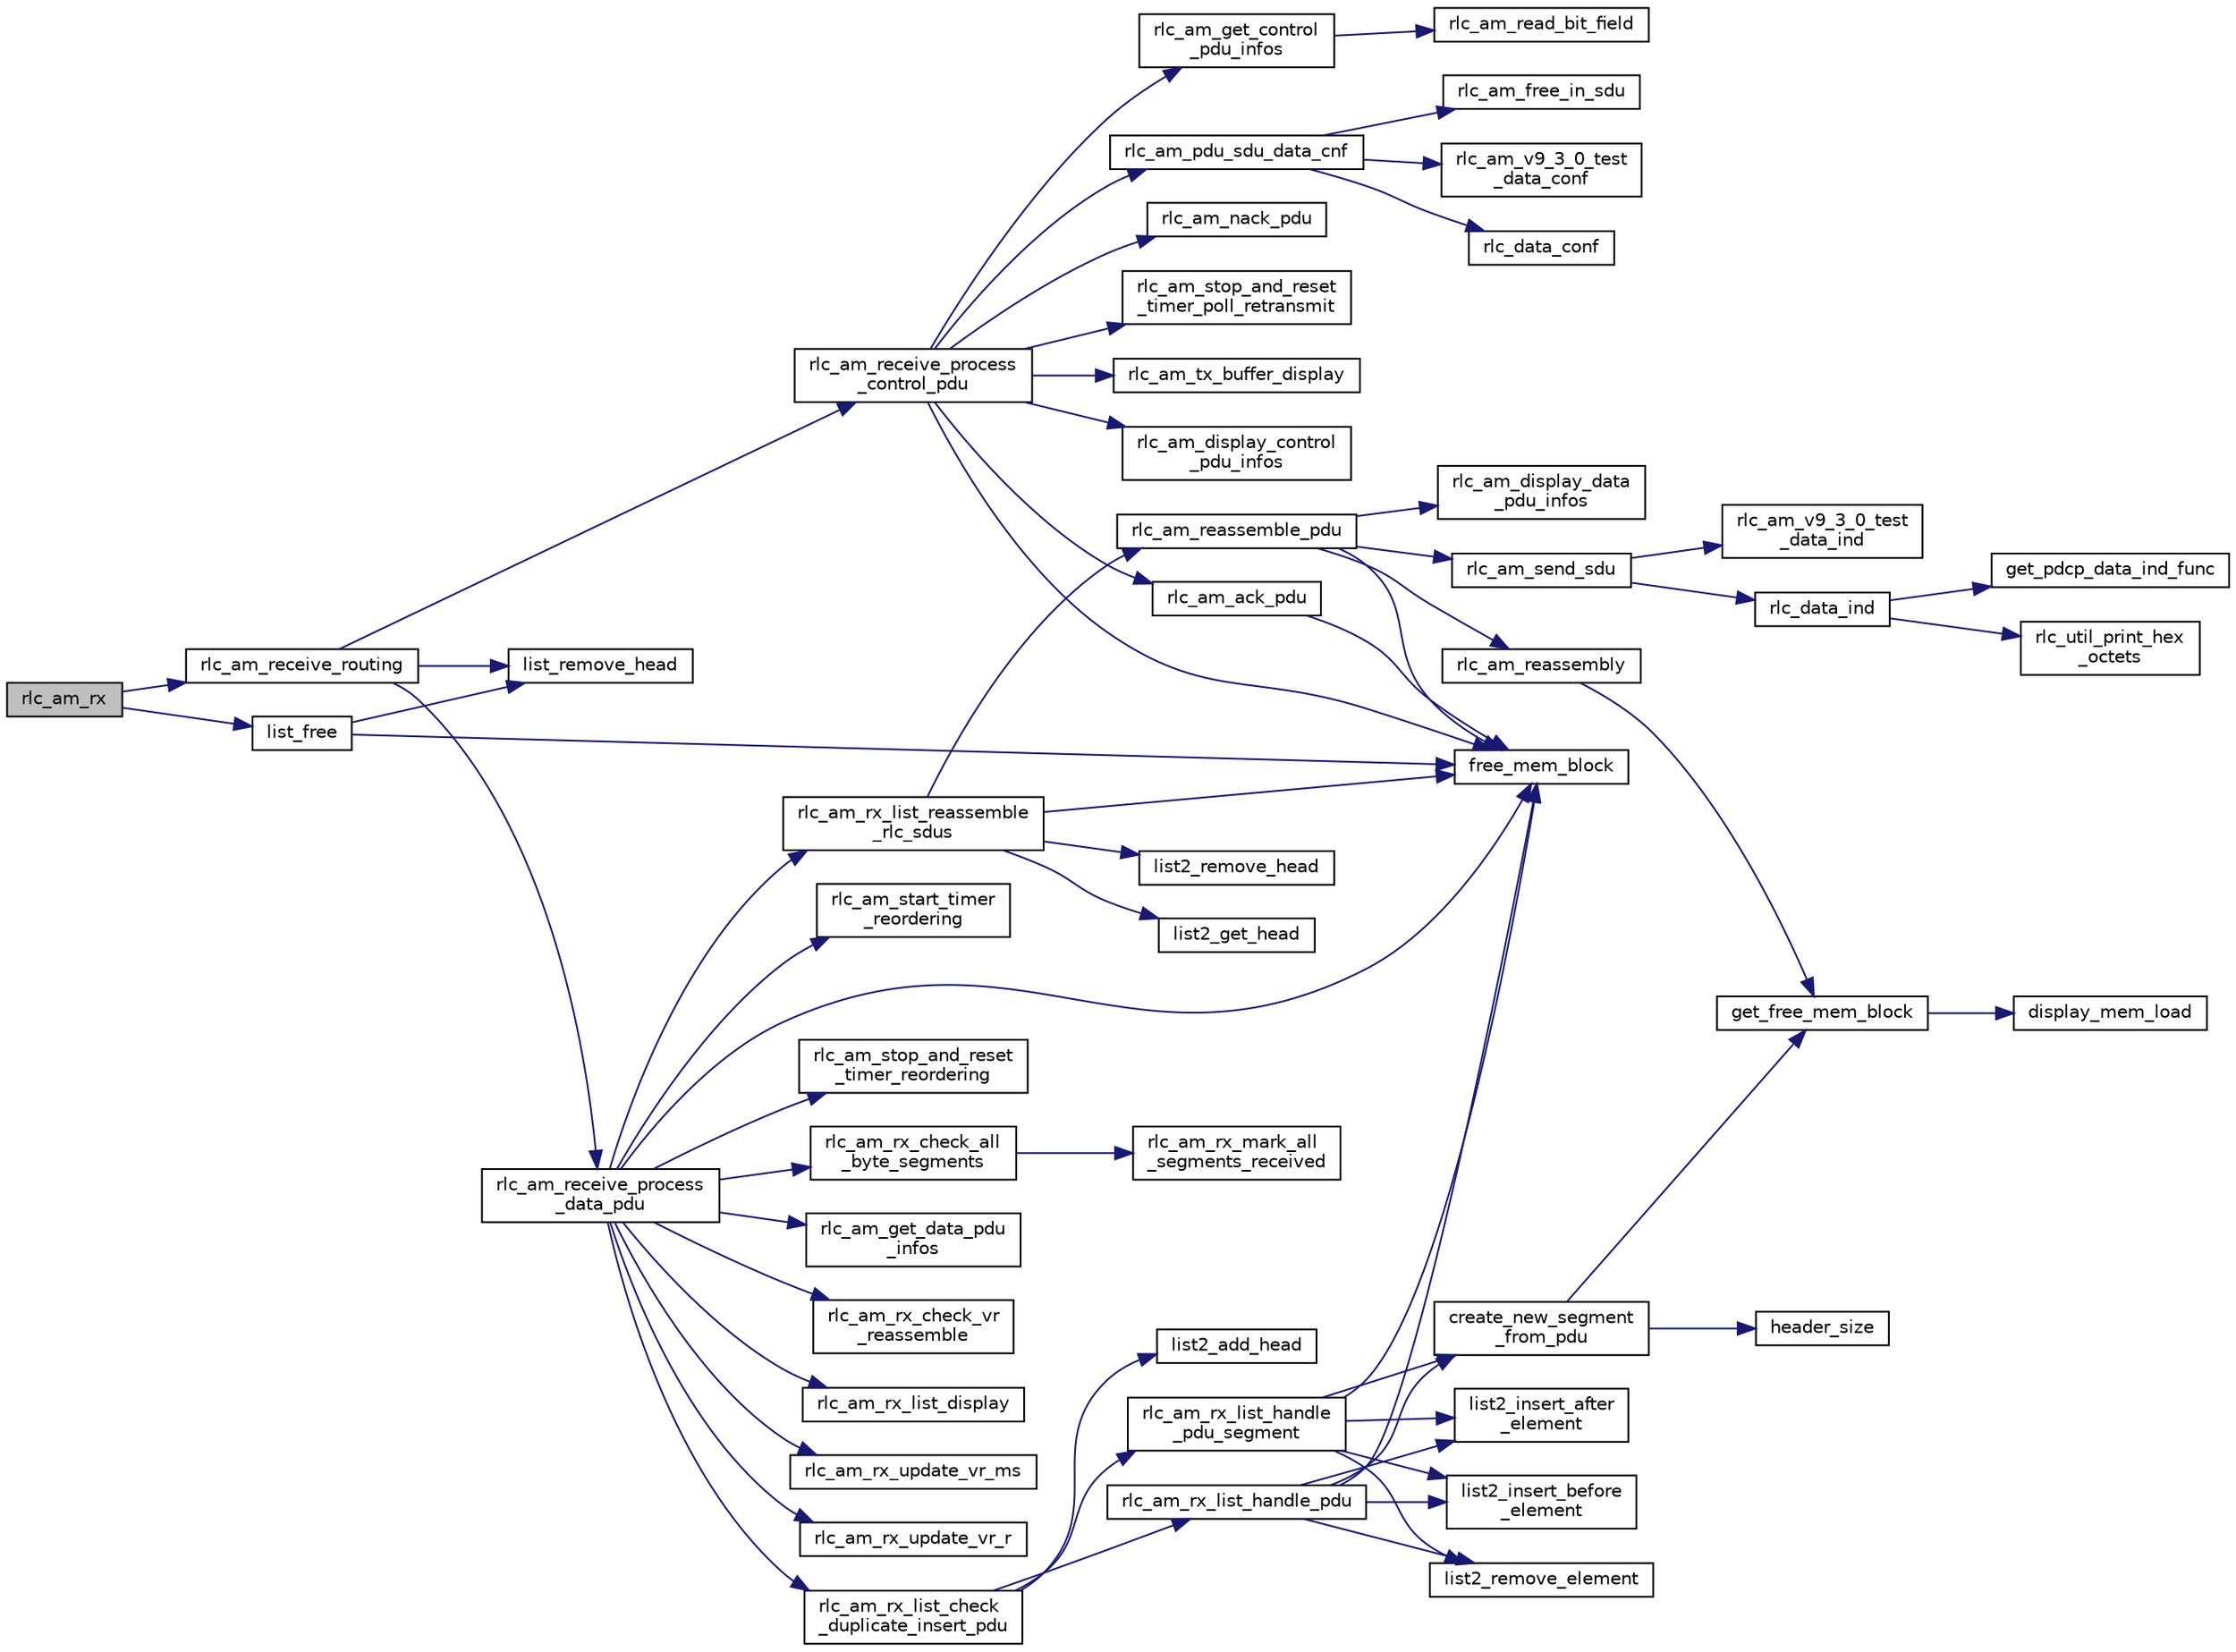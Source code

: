 digraph "rlc_am_rx"
{
 // LATEX_PDF_SIZE
  edge [fontname="Helvetica",fontsize="10",labelfontname="Helvetica",labelfontsize="10"];
  node [fontname="Helvetica",fontsize="10",shape=record];
  rankdir="LR";
  Node1 [label="rlc_am_rx",height=0.2,width=0.4,color="black", fillcolor="grey75", style="filled", fontcolor="black",tooltip="Process the received PDUs from lower layer."];
  Node1 -> Node2 [color="midnightblue",fontsize="10",style="solid",fontname="Helvetica"];
  Node2 [label="list_free",height=0.2,width=0.4,color="black", fillcolor="white", style="filled",URL="$list_8c.html#a73dcb25a7e97fea269a73f9179670ccf",tooltip=" "];
  Node2 -> Node3 [color="midnightblue",fontsize="10",style="solid",fontname="Helvetica"];
  Node3 [label="free_mem_block",height=0.2,width=0.4,color="black", fillcolor="white", style="filled",URL="$mem__block_8c.html#a3465e37844438c1cc552c197a2cfbbfd",tooltip=" "];
  Node2 -> Node4 [color="midnightblue",fontsize="10",style="solid",fontname="Helvetica"];
  Node4 [label="list_remove_head",height=0.2,width=0.4,color="black", fillcolor="white", style="filled",URL="$list_8c.html#a68bb206a4e50e2f9f27ca4c051a84dc5",tooltip=" "];
  Node1 -> Node5 [color="midnightblue",fontsize="10",style="solid",fontname="Helvetica"];
  Node5 [label="rlc_am_receive_routing",height=0.2,width=0.4,color="black", fillcolor="white", style="filled",URL="$group__em.html#ga0f7e36225f818404e52a6cc0d4355ffb",tooltip="Convert transport blocks received from MAC layer into RLC AM PDUs, and dispatch to the right processi..."];
  Node5 -> Node4 [color="midnightblue",fontsize="10",style="solid",fontname="Helvetica"];
  Node5 -> Node6 [color="midnightblue",fontsize="10",style="solid",fontname="Helvetica"];
  Node6 [label="rlc_am_receive_process\l_control_pdu",height=0.2,width=0.4,color="black", fillcolor="white", style="filled",URL="$group__em.html#ga5d7a15407a11e7c4378c1bfa1af37001",tooltip=" "];
  Node6 -> Node3 [color="midnightblue",fontsize="10",style="solid",fontname="Helvetica"];
  Node6 -> Node7 [color="midnightblue",fontsize="10",style="solid",fontname="Helvetica"];
  Node7 [label="rlc_am_ack_pdu",height=0.2,width=0.4,color="black", fillcolor="white", style="filled",URL="$group__em.html#ga713eed4fdf2b912ba08537a434ab6276",tooltip=" "];
  Node7 -> Node3 [color="midnightblue",fontsize="10",style="solid",fontname="Helvetica"];
  Node6 -> Node8 [color="midnightblue",fontsize="10",style="solid",fontname="Helvetica"];
  Node8 [label="rlc_am_display_control\l_pdu_infos",height=0.2,width=0.4,color="black", fillcolor="white", style="filled",URL="$group__em.html#gad77f9960c3b05374cdc1ff62c83a0d04",tooltip="Dump on LOG output the informations contained in the pdu_infoP structure."];
  Node6 -> Node9 [color="midnightblue",fontsize="10",style="solid",fontname="Helvetica"];
  Node9 [label="rlc_am_get_control\l_pdu_infos",height=0.2,width=0.4,color="black", fillcolor="white", style="filled",URL="$group__em.html#gaaa3cfbcfbc1e358829581599b1f513f4",tooltip="Retrieve control PDU informations from a serialized control PDU."];
  Node9 -> Node10 [color="midnightblue",fontsize="10",style="solid",fontname="Helvetica"];
  Node10 [label="rlc_am_read_bit_field",height=0.2,width=0.4,color="black", fillcolor="white", style="filled",URL="$group__em.html#gaf16d8d10a854a6edcea00020d48e1188",tooltip="Read N bits in a byte area seen as a bit-field with the help of a byte index and a modulo 8 bit index..."];
  Node6 -> Node11 [color="midnightblue",fontsize="10",style="solid",fontname="Helvetica"];
  Node11 [label="rlc_am_nack_pdu",height=0.2,width=0.4,color="black", fillcolor="white", style="filled",URL="$group__em.html#gad88a20f7a7d5160990fce8837a262747",tooltip="The RLC AM PDU which have the sequence number snP is marked NACKed with segment offset fields."];
  Node6 -> Node12 [color="midnightblue",fontsize="10",style="solid",fontname="Helvetica"];
  Node12 [label="rlc_am_pdu_sdu_data_cnf",height=0.2,width=0.4,color="black", fillcolor="white", style="filled",URL="$group__em.html#gad2036e914955146c73305f0936066327",tooltip="Process SDU cnf of a ACKED PDU for all SDUs concatenated in this PDU."];
  Node12 -> Node13 [color="midnightblue",fontsize="10",style="solid",fontname="Helvetica"];
  Node13 [label="rlc_am_free_in_sdu",height=0.2,width=0.4,color="black", fillcolor="white", style="filled",URL="$group__em.html#gae6a66590d38cc286fbd0a86eaa691a2f",tooltip="Free a higher layer SDU stored in input_sdus[] buffer."];
  Node12 -> Node14 [color="midnightblue",fontsize="10",style="solid",fontname="Helvetica"];
  Node14 [label="rlc_am_v9_3_0_test\l_data_conf",height=0.2,width=0.4,color="black", fillcolor="white", style="filled",URL="$rlc__am__test_8c.html#a943502b3706a3c62fa189fc24e6a78f0",tooltip=" "];
  Node12 -> Node15 [color="midnightblue",fontsize="10",style="solid",fontname="Helvetica"];
  Node15 [label="rlc_data_conf",height=0.2,width=0.4,color="black", fillcolor="white", style="filled",URL="$group__em.html#gae40d754aac8a97584ffee7c21058f5b2",tooltip="Interface with higher layers, confirm to upper layer the transmission status for a SDU stamped with a..."];
  Node6 -> Node16 [color="midnightblue",fontsize="10",style="solid",fontname="Helvetica"];
  Node16 [label="rlc_am_stop_and_reset\l_timer_poll_retransmit",height=0.2,width=0.4,color="black", fillcolor="white", style="filled",URL="$group__em.html#gaa631169dec88662bc9bf7e7dd295f0ec",tooltip="Stop and reset the timer Poll-retransmit."];
  Node6 -> Node17 [color="midnightblue",fontsize="10",style="solid",fontname="Helvetica"];
  Node17 [label="rlc_am_tx_buffer_display",height=0.2,width=0.4,color="black", fillcolor="white", style="filled",URL="$group__em.html#ga1150f9524df53d7aea98f5268fb8ca65",tooltip="Display the dump of the retransmission buffer."];
  Node5 -> Node18 [color="midnightblue",fontsize="10",style="solid",fontname="Helvetica"];
  Node18 [label="rlc_am_receive_process\l_data_pdu",height=0.2,width=0.4,color="black", fillcolor="white", style="filled",URL="$group__em.html#ga0213c0c16e0bfbc2babffef6b465c3ef",tooltip="Process an incoming data PDU received from MAC layer."];
  Node18 -> Node3 [color="midnightblue",fontsize="10",style="solid",fontname="Helvetica"];
  Node18 -> Node19 [color="midnightblue",fontsize="10",style="solid",fontname="Helvetica"];
  Node19 [label="rlc_am_get_data_pdu\l_infos",height=0.2,width=0.4,color="black", fillcolor="white", style="filled",URL="$group__em.html#ga4a3923d7de10cef56f05712f4e2174b8",tooltip="Extract PDU informations (header fields, data size, etc) from the serialized PDU."];
  Node18 -> Node20 [color="midnightblue",fontsize="10",style="solid",fontname="Helvetica"];
  Node20 [label="rlc_am_rx_check_all\l_byte_segments",height=0.2,width=0.4,color="black", fillcolor="white", style="filled",URL="$group__em.html#ga94790d8827691b3ce5ac4668fa7aee7b",tooltip="Check if all sub-segments of a PDU are received, if yes then call rlc_am_rx_mark_all_segments_receive..."];
  Node20 -> Node21 [color="midnightblue",fontsize="10",style="solid",fontname="Helvetica"];
  Node21 [label="rlc_am_rx_mark_all\l_segments_received",height=0.2,width=0.4,color="black", fillcolor="white", style="filled",URL="$group__em.html#ga18a4aec05b133314516ea1eefcbb5f2e",tooltip="Mark all PDUs having the same sequence number as first_segment_tbP with the information that all segm..."];
  Node18 -> Node22 [color="midnightblue",fontsize="10",style="solid",fontname="Helvetica"];
  Node22 [label="rlc_am_rx_check_vr\l_reassemble",height=0.2,width=0.4,color="black", fillcolor="white", style="filled",URL="$group__em.html#ga717efa38c2d41147fa5fa44d30435cf2",tooltip="Check if reassembly taking into account potential new vrR value."];
  Node18 -> Node23 [color="midnightblue",fontsize="10",style="solid",fontname="Helvetica"];
  Node23 [label="rlc_am_rx_list_check\l_duplicate_insert_pdu",height=0.2,width=0.4,color="black", fillcolor="white", style="filled",URL="$group__em.html#ga1c3e265ac63b8b60292b60c29864563f",tooltip="Insert a PDU in the RX buffer after removing byte duplicate (implemented with a list)."];
  Node23 -> Node24 [color="midnightblue",fontsize="10",style="solid",fontname="Helvetica"];
  Node24 [label="list2_add_head",height=0.2,width=0.4,color="black", fillcolor="white", style="filled",URL="$list_8h.html#a7814270bce9d67ff1a9d652d60f20a79",tooltip=" "];
  Node23 -> Node25 [color="midnightblue",fontsize="10",style="solid",fontname="Helvetica"];
  Node25 [label="rlc_am_rx_list_handle_pdu",height=0.2,width=0.4,color="black", fillcolor="white", style="filled",URL="$rlc__am__rx__list_8c.html#acf6eacde4a1ad65e6183d3f7155f975c",tooltip=" "];
  Node25 -> Node26 [color="midnightblue",fontsize="10",style="solid",fontname="Helvetica"];
  Node26 [label="create_new_segment\l_from_pdu",height=0.2,width=0.4,color="black", fillcolor="white", style="filled",URL="$rlc__am__rx__list_8c.html#a35f86de17d64d420f9b641d036ed7d11",tooltip=" "];
  Node26 -> Node27 [color="midnightblue",fontsize="10",style="solid",fontname="Helvetica"];
  Node27 [label="get_free_mem_block",height=0.2,width=0.4,color="black", fillcolor="white", style="filled",URL="$mem__block_8c.html#aa6649c5f31ce28f70a1a7352eb41de46",tooltip=" "];
  Node27 -> Node28 [color="midnightblue",fontsize="10",style="solid",fontname="Helvetica"];
  Node28 [label="display_mem_load",height=0.2,width=0.4,color="black", fillcolor="white", style="filled",URL="$mem__block_8c.html#aad2e600dac4df19ae63b1efe29405f59",tooltip=" "];
  Node26 -> Node29 [color="midnightblue",fontsize="10",style="solid",fontname="Helvetica"];
  Node29 [label="header_size",height=0.2,width=0.4,color="black", fillcolor="white", style="filled",URL="$otg__tx_8c.html#a62fb837e396ca38cf696cd5e2094021c",tooltip=" "];
  Node25 -> Node3 [color="midnightblue",fontsize="10",style="solid",fontname="Helvetica"];
  Node25 -> Node30 [color="midnightblue",fontsize="10",style="solid",fontname="Helvetica"];
  Node30 [label="list2_insert_after\l_element",height=0.2,width=0.4,color="black", fillcolor="white", style="filled",URL="$group__em.html#gaa0f2daae911538bc2304c9be3ebab99b",tooltip="Insert a PDU embedded in a mem_block_t in a list at a position after a designated element of the list..."];
  Node25 -> Node31 [color="midnightblue",fontsize="10",style="solid",fontname="Helvetica"];
  Node31 [label="list2_insert_before\l_element",height=0.2,width=0.4,color="black", fillcolor="white", style="filled",URL="$group__em.html#gadde853f44e222a33bd9553be361634d2",tooltip="Insert a PDU embedded in a mem_block_t in a list at a position before a designated element of the lis..."];
  Node25 -> Node32 [color="midnightblue",fontsize="10",style="solid",fontname="Helvetica"];
  Node32 [label="list2_remove_element",height=0.2,width=0.4,color="black", fillcolor="white", style="filled",URL="$list_8h.html#ab86b3cc848f795a413f6d6757e737823",tooltip=" "];
  Node23 -> Node33 [color="midnightblue",fontsize="10",style="solid",fontname="Helvetica"];
  Node33 [label="rlc_am_rx_list_handle\l_pdu_segment",height=0.2,width=0.4,color="black", fillcolor="white", style="filled",URL="$rlc__am__rx__list_8c.html#a136422beb5be2e3255e9b9786222d9a5",tooltip=" "];
  Node33 -> Node26 [color="midnightblue",fontsize="10",style="solid",fontname="Helvetica"];
  Node33 -> Node3 [color="midnightblue",fontsize="10",style="solid",fontname="Helvetica"];
  Node33 -> Node30 [color="midnightblue",fontsize="10",style="solid",fontname="Helvetica"];
  Node33 -> Node31 [color="midnightblue",fontsize="10",style="solid",fontname="Helvetica"];
  Node33 -> Node32 [color="midnightblue",fontsize="10",style="solid",fontname="Helvetica"];
  Node18 -> Node34 [color="midnightblue",fontsize="10",style="solid",fontname="Helvetica"];
  Node34 [label="rlc_am_rx_list_display",height=0.2,width=0.4,color="black", fillcolor="white", style="filled",URL="$group__em.html#ga82e0ea9f3fe1f2e01a35e7ce3bf7a096",tooltip="Display the dump of the RX buffer."];
  Node18 -> Node35 [color="midnightblue",fontsize="10",style="solid",fontname="Helvetica"];
  Node35 [label="rlc_am_rx_list_reassemble\l_rlc_sdus",height=0.2,width=0.4,color="black", fillcolor="white", style="filled",URL="$group__em.html#ga352e01ca58bb5069ba3b6b5a59c87de5",tooltip="Reassembly all SDUS that it is possible to reassembly by parsing the RX buffer and looking for PDUs h..."];
  Node35 -> Node3 [color="midnightblue",fontsize="10",style="solid",fontname="Helvetica"];
  Node35 -> Node36 [color="midnightblue",fontsize="10",style="solid",fontname="Helvetica"];
  Node36 [label="list2_get_head",height=0.2,width=0.4,color="black", fillcolor="white", style="filled",URL="$list_8h.html#af00628ac5c1907487ec77c6a9f192ac1",tooltip=" "];
  Node35 -> Node37 [color="midnightblue",fontsize="10",style="solid",fontname="Helvetica"];
  Node37 [label="list2_remove_head",height=0.2,width=0.4,color="black", fillcolor="white", style="filled",URL="$list_8h.html#ad22d161c8942e0213c57b8c9143d9856",tooltip=" "];
  Node35 -> Node38 [color="midnightblue",fontsize="10",style="solid",fontname="Helvetica"];
  Node38 [label="rlc_am_reassemble_pdu",height=0.2,width=0.4,color="black", fillcolor="white", style="filled",URL="$group__em.html#ga5a4de66959c1e484a9ccd34d8fdb891f",tooltip=" "];
  Node38 -> Node3 [color="midnightblue",fontsize="10",style="solid",fontname="Helvetica"];
  Node38 -> Node39 [color="midnightblue",fontsize="10",style="solid",fontname="Helvetica"];
  Node39 [label="rlc_am_display_data\l_pdu_infos",height=0.2,width=0.4,color="black", fillcolor="white", style="filled",URL="$group__em.html#gade6461adca3925f269d55e4207a98dc3",tooltip="Display RLC AM PDU informations."];
  Node38 -> Node40 [color="midnightblue",fontsize="10",style="solid",fontname="Helvetica"];
  Node40 [label="rlc_am_reassembly",height=0.2,width=0.4,color="black", fillcolor="white", style="filled",URL="$group__em.html#gaf04bd432756a4543a9521aa73817fa8a",tooltip=" "];
  Node40 -> Node27 [color="midnightblue",fontsize="10",style="solid",fontname="Helvetica"];
  Node38 -> Node41 [color="midnightblue",fontsize="10",style="solid",fontname="Helvetica"];
  Node41 [label="rlc_am_send_sdu",height=0.2,width=0.4,color="black", fillcolor="white", style="filled",URL="$group__em.html#ga3fbd077e953176b98bbdccce7dd5f722",tooltip=" "];
  Node41 -> Node42 [color="midnightblue",fontsize="10",style="solid",fontname="Helvetica"];
  Node42 [label="rlc_am_v9_3_0_test\l_data_ind",height=0.2,width=0.4,color="black", fillcolor="white", style="filled",URL="$rlc__am__test_8c.html#a7c21bc5158ad22cba85044c0ecac5fb8",tooltip=" "];
  Node41 -> Node43 [color="midnightblue",fontsize="10",style="solid",fontname="Helvetica"];
  Node43 [label="rlc_data_ind",height=0.2,width=0.4,color="black", fillcolor="white", style="filled",URL="$group__em.html#gabba9d9796c03b8f01c944be71725feff",tooltip="Interface with higher layers, route SDUs coming from RLC protocol instances to upper layer instance."];
  Node43 -> Node44 [color="midnightblue",fontsize="10",style="solid",fontname="Helvetica"];
  Node44 [label="get_pdcp_data_ind_func",height=0.2,width=0.4,color="black", fillcolor="white", style="filled",URL="$group____pdcp.html#ga2e06db776bf03678ebd05189a1635ee3",tooltip=" "];
  Node43 -> Node45 [color="midnightblue",fontsize="10",style="solid",fontname="Helvetica"];
  Node45 [label="rlc_util_print_hex\l_octets",height=0.2,width=0.4,color="black", fillcolor="white", style="filled",URL="$group__em.html#ga9080083e27a8fc3d61451b6d4d7c8f3b",tooltip=" "];
  Node18 -> Node46 [color="midnightblue",fontsize="10",style="solid",fontname="Helvetica"];
  Node46 [label="rlc_am_rx_update_vr_ms",height=0.2,width=0.4,color="black", fillcolor="white", style="filled",URL="$group__em.html#ga7349f40a52eaa30599d1c0c35f3cf83e",tooltip="Update RLC AM protocol variable VR(MS)."];
  Node18 -> Node47 [color="midnightblue",fontsize="10",style="solid",fontname="Helvetica"];
  Node47 [label="rlc_am_rx_update_vr_r",height=0.2,width=0.4,color="black", fillcolor="white", style="filled",URL="$group__em.html#gad799a0940b2978f177eb75c9d0569536",tooltip="Update RLC AM protocol variable VR(R)."];
  Node18 -> Node48 [color="midnightblue",fontsize="10",style="solid",fontname="Helvetica"];
  Node48 [label="rlc_am_start_timer\l_reordering",height=0.2,width=0.4,color="black", fillcolor="white", style="filled",URL="$group__em.html#ga6b1591527416b4c8f9cee7ab8f93b226",tooltip="Re-arm (based on RLC AM config parameter) and start timer reordering."];
  Node18 -> Node49 [color="midnightblue",fontsize="10",style="solid",fontname="Helvetica"];
  Node49 [label="rlc_am_stop_and_reset\l_timer_reordering",height=0.2,width=0.4,color="black", fillcolor="white", style="filled",URL="$group__em.html#gae5e6e465c04e64b35c3826556a0434ee",tooltip="Stop and reset the timer reordering."];
}

